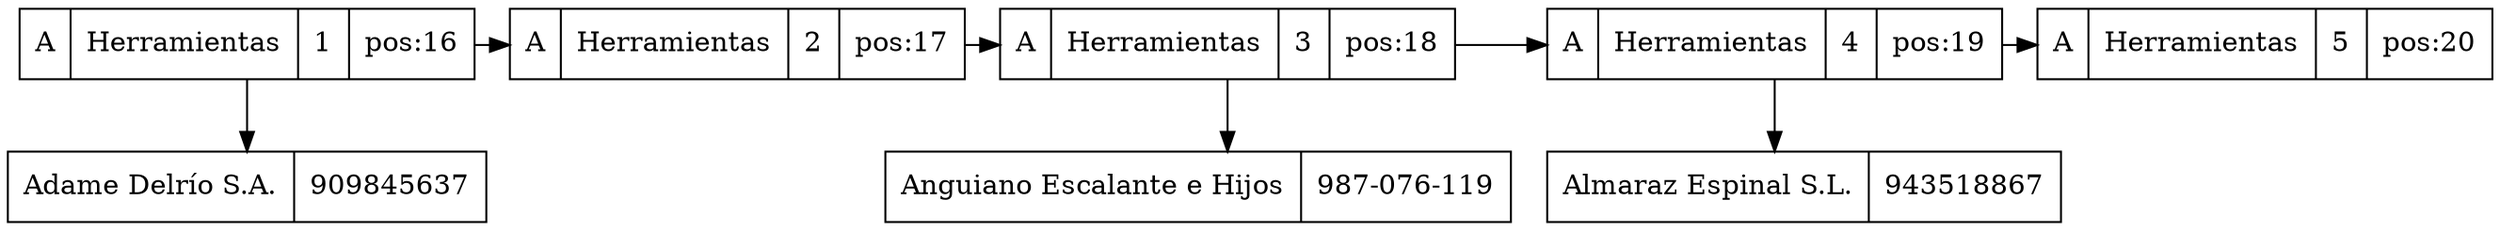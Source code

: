 digraph G{
node[shape="box" shape="record"]
graph[splines="ortho"]
node15[label="A|Herramientas|1|pos:16"];
node0xc000050410[label="Adame Delrío S.A.|909845637"];
node15->node0xc000050410;
node15->node16;
node16[label="A|Herramientas|2|pos:17"];
node16->node17;
node17[label="A|Herramientas|3|pos:18"];
node0xc000050460[label="Anguiano Escalante e Hijos|987-076-119"];
node17->node0xc000050460;
node17->node18;
node18[label="A|Herramientas|4|pos:19"];
node0xc0000504b0[label="Almaraz Espinal S.L.|943518867"];
node18->node0xc0000504b0;
node18->node19;
node19[label="A|Herramientas|5|pos:20"];
{rank="same"; node15; node16; node17; node18; node19}
}
